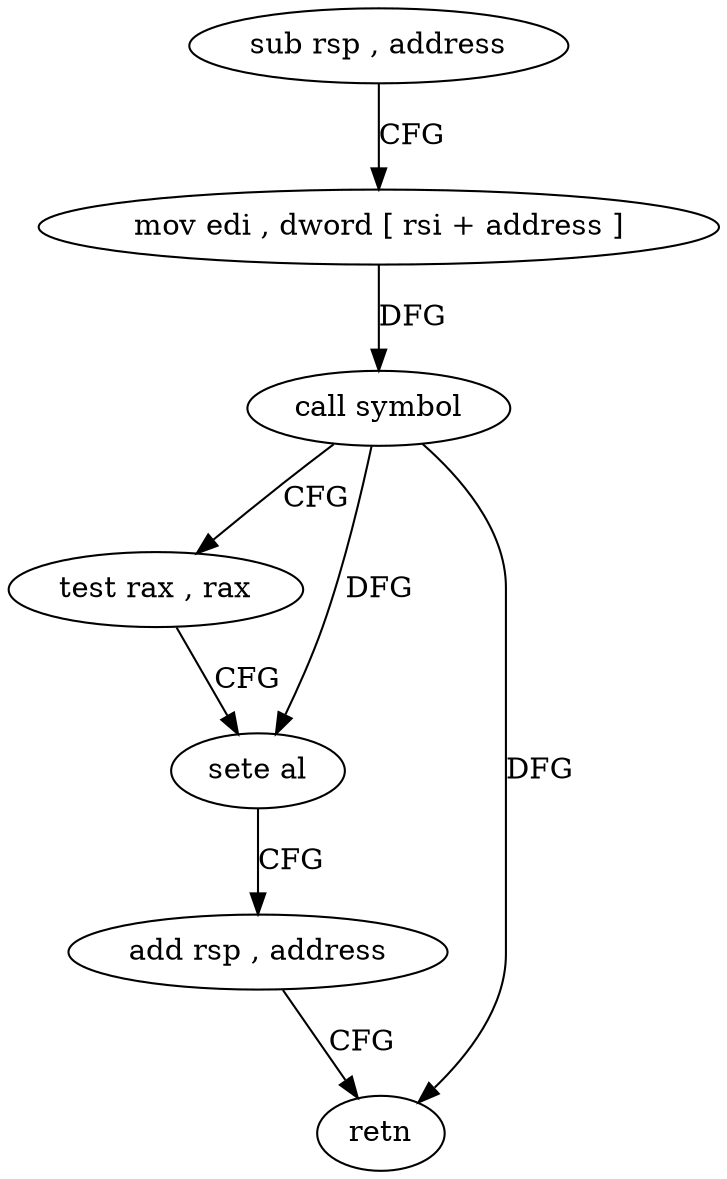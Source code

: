 digraph "func" {
"4215205" [label = "sub rsp , address" ]
"4215209" [label = "mov edi , dword [ rsi + address ]" ]
"4215212" [label = "call symbol" ]
"4215217" [label = "test rax , rax" ]
"4215220" [label = "sete al" ]
"4215223" [label = "add rsp , address" ]
"4215227" [label = "retn" ]
"4215205" -> "4215209" [ label = "CFG" ]
"4215209" -> "4215212" [ label = "DFG" ]
"4215212" -> "4215217" [ label = "CFG" ]
"4215212" -> "4215220" [ label = "DFG" ]
"4215212" -> "4215227" [ label = "DFG" ]
"4215217" -> "4215220" [ label = "CFG" ]
"4215220" -> "4215223" [ label = "CFG" ]
"4215223" -> "4215227" [ label = "CFG" ]
}
